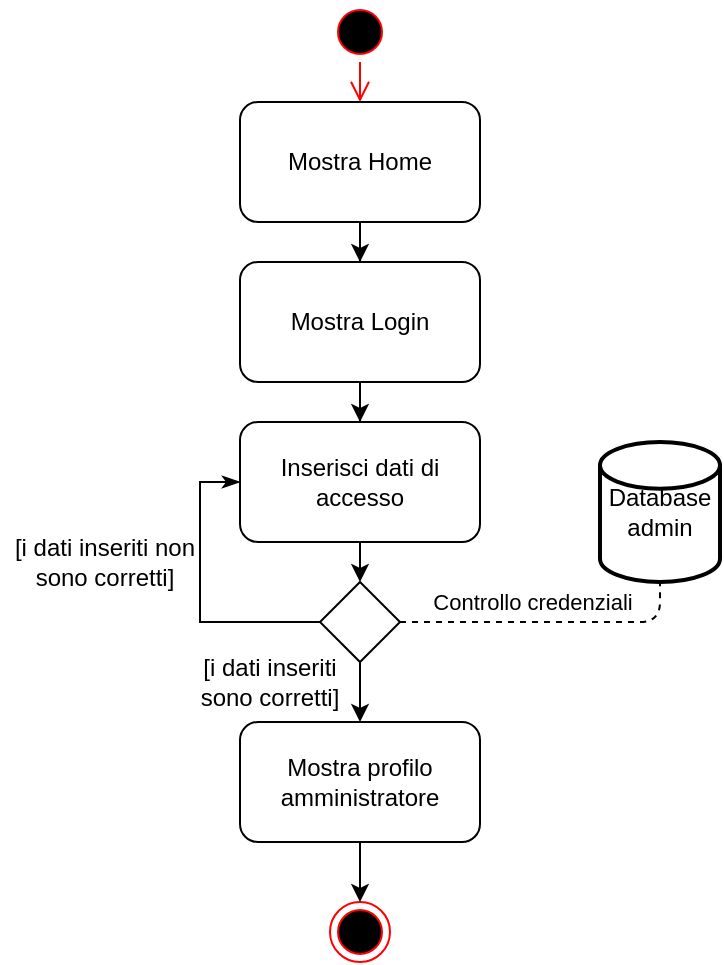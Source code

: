 <mxfile version="14.6.13" type="device"><diagram id="TCazB7tcQI4aFHd7XaFW" name="Pagina-1"><mxGraphModel dx="1186" dy="598" grid="1" gridSize="10" guides="1" tooltips="1" connect="1" arrows="1" fold="1" page="1" pageScale="1" pageWidth="827" pageHeight="1169" math="0" shadow="0"><root><mxCell id="0"/><mxCell id="1" parent="0"/><mxCell id="31ZEhdryZI7wNimDKC5f-1" value="" style="edgeStyle=orthogonalEdgeStyle;rounded=0;orthogonalLoop=1;jettySize=auto;html=1;" edge="1" parent="1" source="31ZEhdryZI7wNimDKC5f-2" target="31ZEhdryZI7wNimDKC5f-4"><mxGeometry relative="1" as="geometry"/></mxCell><mxCell id="31ZEhdryZI7wNimDKC5f-2" value="Mostra Home" style="rounded=1;whiteSpace=wrap;html=1;" vertex="1" parent="1"><mxGeometry x="320" y="180" width="120" height="60" as="geometry"/></mxCell><mxCell id="31ZEhdryZI7wNimDKC5f-3" value="" style="edgeStyle=orthogonalEdgeStyle;rounded=0;orthogonalLoop=1;jettySize=auto;html=1;" edge="1" parent="1" source="31ZEhdryZI7wNimDKC5f-4" target="31ZEhdryZI7wNimDKC5f-8"><mxGeometry relative="1" as="geometry"/></mxCell><mxCell id="31ZEhdryZI7wNimDKC5f-4" value="Mostra Login" style="rounded=1;whiteSpace=wrap;html=1;" vertex="1" parent="1"><mxGeometry x="320" y="260" width="120" height="60" as="geometry"/></mxCell><mxCell id="31ZEhdryZI7wNimDKC5f-5" value="" style="ellipse;html=1;shape=startState;fillColor=#000000;strokeColor=#ff0000;" vertex="1" parent="1"><mxGeometry x="365" y="130" width="30" height="30" as="geometry"/></mxCell><mxCell id="31ZEhdryZI7wNimDKC5f-6" value="" style="edgeStyle=orthogonalEdgeStyle;html=1;verticalAlign=bottom;endArrow=open;endSize=8;strokeColor=#ff0000;entryX=0.5;entryY=0;entryDx=0;entryDy=0;" edge="1" parent="1" source="31ZEhdryZI7wNimDKC5f-5" target="31ZEhdryZI7wNimDKC5f-2"><mxGeometry relative="1" as="geometry"><mxPoint x="445" y="390" as="targetPoint"/></mxGeometry></mxCell><mxCell id="31ZEhdryZI7wNimDKC5f-7" value="" style="edgeStyle=orthogonalEdgeStyle;rounded=0;orthogonalLoop=1;jettySize=auto;html=1;" edge="1" parent="1" source="31ZEhdryZI7wNimDKC5f-8"><mxGeometry relative="1" as="geometry"><mxPoint x="380" y="420" as="targetPoint"/><Array as="points"><mxPoint x="380" y="420"/><mxPoint x="380" y="420"/></Array></mxGeometry></mxCell><mxCell id="31ZEhdryZI7wNimDKC5f-8" value="Inserisci dati di accesso" style="rounded=1;whiteSpace=wrap;html=1;" vertex="1" parent="1"><mxGeometry x="320" y="340" width="120" height="60" as="geometry"/></mxCell><mxCell id="31ZEhdryZI7wNimDKC5f-9" value="" style="edgeStyle=orthogonalEdgeStyle;rounded=0;orthogonalLoop=1;jettySize=auto;html=1;endArrow=classicThin;endFill=1;entryX=0;entryY=0.5;entryDx=0;entryDy=0;exitX=0;exitY=0.5;exitDx=0;exitDy=0;" edge="1" parent="1" source="31ZEhdryZI7wNimDKC5f-11" target="31ZEhdryZI7wNimDKC5f-8"><mxGeometry relative="1" as="geometry"><mxPoint x="280" y="440" as="targetPoint"/><Array as="points"><mxPoint x="300" y="440"/><mxPoint x="300" y="370"/></Array></mxGeometry></mxCell><mxCell id="31ZEhdryZI7wNimDKC5f-10" value="" style="edgeStyle=orthogonalEdgeStyle;rounded=0;orthogonalLoop=1;jettySize=auto;html=1;" edge="1" parent="1" source="31ZEhdryZI7wNimDKC5f-11" target="31ZEhdryZI7wNimDKC5f-16"><mxGeometry relative="1" as="geometry"/></mxCell><mxCell id="31ZEhdryZI7wNimDKC5f-11" value="" style="rhombus;whiteSpace=wrap;html=1;" vertex="1" parent="1"><mxGeometry x="360" y="420" width="40" height="40" as="geometry"/></mxCell><mxCell id="31ZEhdryZI7wNimDKC5f-12" value="" style="ellipse;html=1;shape=endState;fillColor=#000000;strokeColor=#ff0000;" vertex="1" parent="1"><mxGeometry x="365" y="580" width="30" height="30" as="geometry"/></mxCell><mxCell id="31ZEhdryZI7wNimDKC5f-13" value="[i dati inseriti sono corretti]" style="text;html=1;strokeColor=none;fillColor=none;align=center;verticalAlign=middle;whiteSpace=wrap;rounded=0;" vertex="1" parent="1"><mxGeometry x="290" y="460" width="90" height="20" as="geometry"/></mxCell><mxCell id="31ZEhdryZI7wNimDKC5f-14" value="[i dati inseriti non sono corretti]" style="text;html=1;strokeColor=none;fillColor=none;align=center;verticalAlign=middle;whiteSpace=wrap;rounded=0;" vertex="1" parent="1"><mxGeometry x="200" y="400" width="105" height="20" as="geometry"/></mxCell><mxCell id="31ZEhdryZI7wNimDKC5f-15" value="" style="edgeStyle=orthogonalEdgeStyle;rounded=0;orthogonalLoop=1;jettySize=auto;html=1;" edge="1" parent="1" source="31ZEhdryZI7wNimDKC5f-16" target="31ZEhdryZI7wNimDKC5f-12"><mxGeometry relative="1" as="geometry"/></mxCell><mxCell id="31ZEhdryZI7wNimDKC5f-16" value="Mostra profilo&lt;br&gt;amministratore" style="rounded=1;whiteSpace=wrap;html=1;" vertex="1" parent="1"><mxGeometry x="320" y="490" width="120" height="60" as="geometry"/></mxCell><mxCell id="31ZEhdryZI7wNimDKC5f-17" value="Database admin" style="strokeWidth=2;html=1;shape=mxgraph.flowchart.database;whiteSpace=wrap;" vertex="1" parent="1"><mxGeometry x="500" y="350" width="60" height="70" as="geometry"/></mxCell><mxCell id="31ZEhdryZI7wNimDKC5f-18" value="" style="endArrow=none;dashed=1;html=1;exitX=1;exitY=0.5;exitDx=0;exitDy=0;entryX=0.5;entryY=1;entryDx=0;entryDy=0;entryPerimeter=0;" edge="1" parent="1" source="31ZEhdryZI7wNimDKC5f-11" target="31ZEhdryZI7wNimDKC5f-17"><mxGeometry width="50" height="50" relative="1" as="geometry"><mxPoint x="450" y="400" as="sourcePoint"/><mxPoint x="500" y="350" as="targetPoint"/><Array as="points"><mxPoint x="530" y="440"/></Array></mxGeometry></mxCell><mxCell id="31ZEhdryZI7wNimDKC5f-19" value="Controllo credenziali" style="edgeLabel;html=1;align=center;verticalAlign=middle;resizable=0;points=[];" vertex="1" connectable="0" parent="31ZEhdryZI7wNimDKC5f-18"><mxGeometry x="0.129" y="3" relative="1" as="geometry"><mxPoint x="-19" y="-7" as="offset"/></mxGeometry></mxCell></root></mxGraphModel></diagram></mxfile>